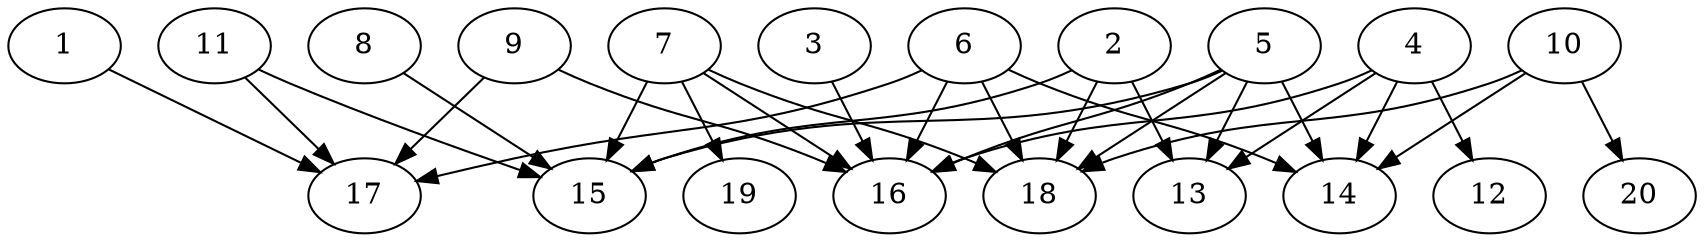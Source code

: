 // DAG automatically generated by daggen at Wed Jul 24 21:27:05 2019
// ./daggen --dot -n 20 --ccr 0.5 --fat 0.7 --regular 0.5 --density 0.5 --mindata 5242880 --maxdata 52428800 
digraph G {
  1 [size="50477056", alpha="0.17", expect_size="25238528"] 
  1 -> 17 [size ="25238528"]
  2 [size="76322816", alpha="0.01", expect_size="38161408"] 
  2 -> 13 [size ="38161408"]
  2 -> 15 [size ="38161408"]
  2 -> 18 [size ="38161408"]
  3 [size="94986240", alpha="0.14", expect_size="47493120"] 
  3 -> 16 [size ="47493120"]
  4 [size="74977280", alpha="0.01", expect_size="37488640"] 
  4 -> 12 [size ="37488640"]
  4 -> 13 [size ="37488640"]
  4 -> 14 [size ="37488640"]
  4 -> 16 [size ="37488640"]
  5 [size="102531072", alpha="0.02", expect_size="51265536"] 
  5 -> 13 [size ="51265536"]
  5 -> 14 [size ="51265536"]
  5 -> 15 [size ="51265536"]
  5 -> 16 [size ="51265536"]
  5 -> 18 [size ="51265536"]
  6 [size="56098816", alpha="0.10", expect_size="28049408"] 
  6 -> 14 [size ="28049408"]
  6 -> 16 [size ="28049408"]
  6 -> 17 [size ="28049408"]
  6 -> 18 [size ="28049408"]
  7 [size="94857216", alpha="0.19", expect_size="47428608"] 
  7 -> 15 [size ="47428608"]
  7 -> 16 [size ="47428608"]
  7 -> 18 [size ="47428608"]
  7 -> 19 [size ="47428608"]
  8 [size="20103168", alpha="0.19", expect_size="10051584"] 
  8 -> 15 [size ="10051584"]
  9 [size="51910656", alpha="0.07", expect_size="25955328"] 
  9 -> 16 [size ="25955328"]
  9 -> 17 [size ="25955328"]
  10 [size="89153536", alpha="0.05", expect_size="44576768"] 
  10 -> 14 [size ="44576768"]
  10 -> 18 [size ="44576768"]
  10 -> 20 [size ="44576768"]
  11 [size="69517312", alpha="0.19", expect_size="34758656"] 
  11 -> 15 [size ="34758656"]
  11 -> 17 [size ="34758656"]
  12 [size="56287232", alpha="0.13", expect_size="28143616"] 
  13 [size="60567552", alpha="0.06", expect_size="30283776"] 
  14 [size="32100352", alpha="0.06", expect_size="16050176"] 
  15 [size="36317184", alpha="0.14", expect_size="18158592"] 
  16 [size="43806720", alpha="0.15", expect_size="21903360"] 
  17 [size="91000832", alpha="0.06", expect_size="45500416"] 
  18 [size="87932928", alpha="0.11", expect_size="43966464"] 
  19 [size="81412096", alpha="0.13", expect_size="40706048"] 
  20 [size="21913600", alpha="0.15", expect_size="10956800"] 
}
